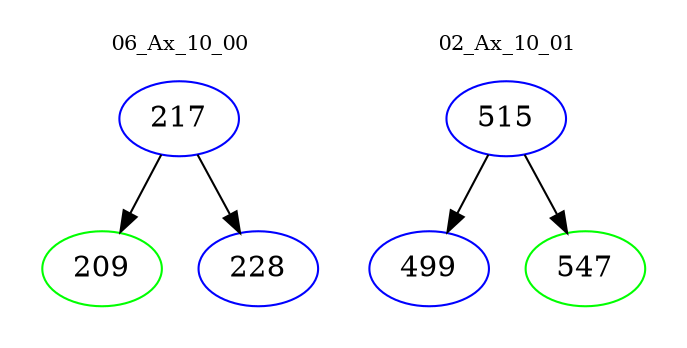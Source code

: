 digraph{
subgraph cluster_0 {
color = white
label = "06_Ax_10_00";
fontsize=10;
T0_217 [label="217", color="blue"]
T0_217 -> T0_209 [color="black"]
T0_209 [label="209", color="green"]
T0_217 -> T0_228 [color="black"]
T0_228 [label="228", color="blue"]
}
subgraph cluster_1 {
color = white
label = "02_Ax_10_01";
fontsize=10;
T1_515 [label="515", color="blue"]
T1_515 -> T1_499 [color="black"]
T1_499 [label="499", color="blue"]
T1_515 -> T1_547 [color="black"]
T1_547 [label="547", color="green"]
}
}
